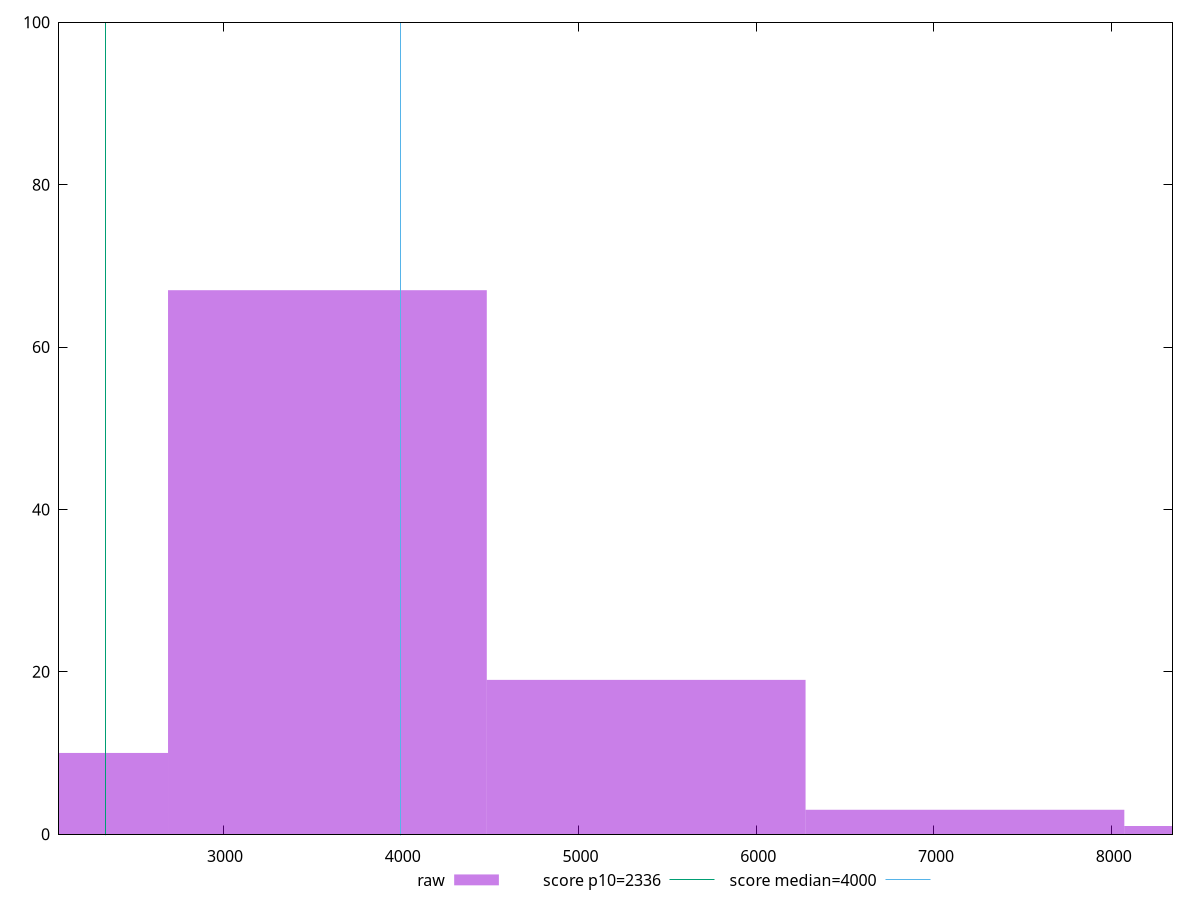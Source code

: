 reset

$raw <<EOF
3587.095398321795 67
5380.643097482693 19
7174.19079664359 3
1793.5476991608975 10
8967.738495804488 1
EOF

set key outside below
set boxwidth 1793.5476991608975
set xrange [2076.871:8342.033]
set yrange [0:100]
set trange [0:100]
set style fill transparent solid 0.5 noborder

set parametric
set terminal svg size 640, 490 enhanced background rgb 'white'
set output "report_00009_2021-02-08T22-37-41.559Z/first-contentful-paint/samples/pages/raw/histogram.svg"

plot $raw title "raw" with boxes, \
     2336,t title "score p10=2336", \
     4000,t title "score median=4000"

reset
